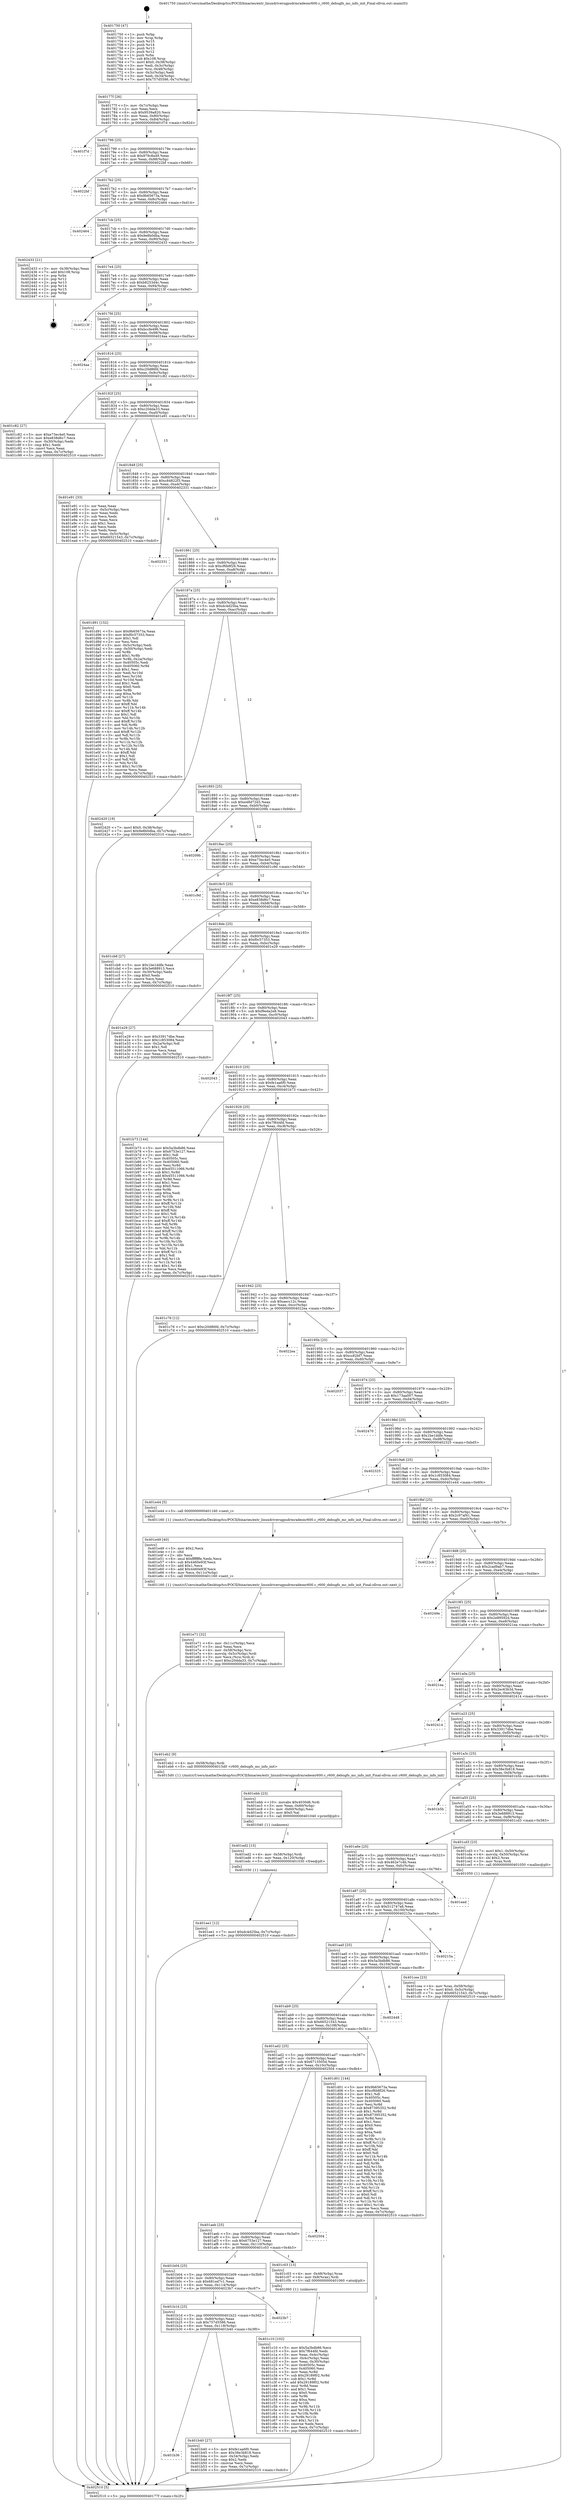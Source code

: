 digraph "0x401750" {
  label = "0x401750 (/mnt/c/Users/mathe/Desktop/tcc/POCII/binaries/extr_linuxdriversgpudrmradeonr600.c_r600_debugfs_mc_info_init_Final-ollvm.out::main(0))"
  labelloc = "t"
  node[shape=record]

  Entry [label="",width=0.3,height=0.3,shape=circle,fillcolor=black,style=filled]
  "0x40177f" [label="{
     0x40177f [26]\l
     | [instrs]\l
     &nbsp;&nbsp;0x40177f \<+3\>: mov -0x7c(%rbp),%eax\l
     &nbsp;&nbsp;0x401782 \<+2\>: mov %eax,%ecx\l
     &nbsp;&nbsp;0x401784 \<+6\>: sub $0x9539a820,%ecx\l
     &nbsp;&nbsp;0x40178a \<+3\>: mov %eax,-0x80(%rbp)\l
     &nbsp;&nbsp;0x40178d \<+6\>: mov %ecx,-0x84(%rbp)\l
     &nbsp;&nbsp;0x401793 \<+6\>: je 0000000000401f7d \<main+0x82d\>\l
  }"]
  "0x401f7d" [label="{
     0x401f7d\l
  }", style=dashed]
  "0x401799" [label="{
     0x401799 [25]\l
     | [instrs]\l
     &nbsp;&nbsp;0x401799 \<+5\>: jmp 000000000040179e \<main+0x4e\>\l
     &nbsp;&nbsp;0x40179e \<+3\>: mov -0x80(%rbp),%eax\l
     &nbsp;&nbsp;0x4017a1 \<+5\>: sub $0x979c8a49,%eax\l
     &nbsp;&nbsp;0x4017a6 \<+6\>: mov %eax,-0x88(%rbp)\l
     &nbsp;&nbsp;0x4017ac \<+6\>: je 00000000004022bf \<main+0xb6f\>\l
  }"]
  Exit [label="",width=0.3,height=0.3,shape=circle,fillcolor=black,style=filled,peripheries=2]
  "0x4022bf" [label="{
     0x4022bf\l
  }", style=dashed]
  "0x4017b2" [label="{
     0x4017b2 [25]\l
     | [instrs]\l
     &nbsp;&nbsp;0x4017b2 \<+5\>: jmp 00000000004017b7 \<main+0x67\>\l
     &nbsp;&nbsp;0x4017b7 \<+3\>: mov -0x80(%rbp),%eax\l
     &nbsp;&nbsp;0x4017ba \<+5\>: sub $0x9b65673a,%eax\l
     &nbsp;&nbsp;0x4017bf \<+6\>: mov %eax,-0x8c(%rbp)\l
     &nbsp;&nbsp;0x4017c5 \<+6\>: je 0000000000402464 \<main+0xd14\>\l
  }"]
  "0x401ee1" [label="{
     0x401ee1 [12]\l
     | [instrs]\l
     &nbsp;&nbsp;0x401ee1 \<+7\>: movl $0xdc4d25ba,-0x7c(%rbp)\l
     &nbsp;&nbsp;0x401ee8 \<+5\>: jmp 0000000000402510 \<main+0xdc0\>\l
  }"]
  "0x402464" [label="{
     0x402464\l
  }", style=dashed]
  "0x4017cb" [label="{
     0x4017cb [25]\l
     | [instrs]\l
     &nbsp;&nbsp;0x4017cb \<+5\>: jmp 00000000004017d0 \<main+0x80\>\l
     &nbsp;&nbsp;0x4017d0 \<+3\>: mov -0x80(%rbp),%eax\l
     &nbsp;&nbsp;0x4017d3 \<+5\>: sub $0x9e8b0dba,%eax\l
     &nbsp;&nbsp;0x4017d8 \<+6\>: mov %eax,-0x90(%rbp)\l
     &nbsp;&nbsp;0x4017de \<+6\>: je 0000000000402433 \<main+0xce3\>\l
  }"]
  "0x401ed2" [label="{
     0x401ed2 [15]\l
     | [instrs]\l
     &nbsp;&nbsp;0x401ed2 \<+4\>: mov -0x58(%rbp),%rdi\l
     &nbsp;&nbsp;0x401ed6 \<+6\>: mov %eax,-0x120(%rbp)\l
     &nbsp;&nbsp;0x401edc \<+5\>: call 0000000000401030 \<free@plt\>\l
     | [calls]\l
     &nbsp;&nbsp;0x401030 \{1\} (unknown)\l
  }"]
  "0x402433" [label="{
     0x402433 [21]\l
     | [instrs]\l
     &nbsp;&nbsp;0x402433 \<+3\>: mov -0x38(%rbp),%eax\l
     &nbsp;&nbsp;0x402436 \<+7\>: add $0x108,%rsp\l
     &nbsp;&nbsp;0x40243d \<+1\>: pop %rbx\l
     &nbsp;&nbsp;0x40243e \<+2\>: pop %r12\l
     &nbsp;&nbsp;0x402440 \<+2\>: pop %r13\l
     &nbsp;&nbsp;0x402442 \<+2\>: pop %r14\l
     &nbsp;&nbsp;0x402444 \<+2\>: pop %r15\l
     &nbsp;&nbsp;0x402446 \<+1\>: pop %rbp\l
     &nbsp;&nbsp;0x402447 \<+1\>: ret\l
  }"]
  "0x4017e4" [label="{
     0x4017e4 [25]\l
     | [instrs]\l
     &nbsp;&nbsp;0x4017e4 \<+5\>: jmp 00000000004017e9 \<main+0x99\>\l
     &nbsp;&nbsp;0x4017e9 \<+3\>: mov -0x80(%rbp),%eax\l
     &nbsp;&nbsp;0x4017ec \<+5\>: sub $0xb8253d4c,%eax\l
     &nbsp;&nbsp;0x4017f1 \<+6\>: mov %eax,-0x94(%rbp)\l
     &nbsp;&nbsp;0x4017f7 \<+6\>: je 000000000040213f \<main+0x9ef\>\l
  }"]
  "0x401ebb" [label="{
     0x401ebb [23]\l
     | [instrs]\l
     &nbsp;&nbsp;0x401ebb \<+10\>: movabs $0x4030d6,%rdi\l
     &nbsp;&nbsp;0x401ec5 \<+3\>: mov %eax,-0x60(%rbp)\l
     &nbsp;&nbsp;0x401ec8 \<+3\>: mov -0x60(%rbp),%esi\l
     &nbsp;&nbsp;0x401ecb \<+2\>: mov $0x0,%al\l
     &nbsp;&nbsp;0x401ecd \<+5\>: call 0000000000401040 \<printf@plt\>\l
     | [calls]\l
     &nbsp;&nbsp;0x401040 \{1\} (unknown)\l
  }"]
  "0x40213f" [label="{
     0x40213f\l
  }", style=dashed]
  "0x4017fd" [label="{
     0x4017fd [25]\l
     | [instrs]\l
     &nbsp;&nbsp;0x4017fd \<+5\>: jmp 0000000000401802 \<main+0xb2\>\l
     &nbsp;&nbsp;0x401802 \<+3\>: mov -0x80(%rbp),%eax\l
     &nbsp;&nbsp;0x401805 \<+5\>: sub $0xbccfe496,%eax\l
     &nbsp;&nbsp;0x40180a \<+6\>: mov %eax,-0x98(%rbp)\l
     &nbsp;&nbsp;0x401810 \<+6\>: je 00000000004024aa \<main+0xd5a\>\l
  }"]
  "0x401e71" [label="{
     0x401e71 [32]\l
     | [instrs]\l
     &nbsp;&nbsp;0x401e71 \<+6\>: mov -0x11c(%rbp),%ecx\l
     &nbsp;&nbsp;0x401e77 \<+3\>: imul %eax,%ecx\l
     &nbsp;&nbsp;0x401e7a \<+4\>: mov -0x58(%rbp),%rsi\l
     &nbsp;&nbsp;0x401e7e \<+4\>: movslq -0x5c(%rbp),%rdi\l
     &nbsp;&nbsp;0x401e82 \<+3\>: mov %ecx,(%rsi,%rdi,4)\l
     &nbsp;&nbsp;0x401e85 \<+7\>: movl $0xc20dda33,-0x7c(%rbp)\l
     &nbsp;&nbsp;0x401e8c \<+5\>: jmp 0000000000402510 \<main+0xdc0\>\l
  }"]
  "0x4024aa" [label="{
     0x4024aa\l
  }", style=dashed]
  "0x401816" [label="{
     0x401816 [25]\l
     | [instrs]\l
     &nbsp;&nbsp;0x401816 \<+5\>: jmp 000000000040181b \<main+0xcb\>\l
     &nbsp;&nbsp;0x40181b \<+3\>: mov -0x80(%rbp),%eax\l
     &nbsp;&nbsp;0x40181e \<+5\>: sub $0xc20d86fd,%eax\l
     &nbsp;&nbsp;0x401823 \<+6\>: mov %eax,-0x9c(%rbp)\l
     &nbsp;&nbsp;0x401829 \<+6\>: je 0000000000401c82 \<main+0x532\>\l
  }"]
  "0x401e49" [label="{
     0x401e49 [40]\l
     | [instrs]\l
     &nbsp;&nbsp;0x401e49 \<+5\>: mov $0x2,%ecx\l
     &nbsp;&nbsp;0x401e4e \<+1\>: cltd\l
     &nbsp;&nbsp;0x401e4f \<+2\>: idiv %ecx\l
     &nbsp;&nbsp;0x401e51 \<+6\>: imul $0xfffffffe,%edx,%ecx\l
     &nbsp;&nbsp;0x401e57 \<+6\>: sub $0x4460e93f,%ecx\l
     &nbsp;&nbsp;0x401e5d \<+3\>: add $0x1,%ecx\l
     &nbsp;&nbsp;0x401e60 \<+6\>: add $0x4460e93f,%ecx\l
     &nbsp;&nbsp;0x401e66 \<+6\>: mov %ecx,-0x11c(%rbp)\l
     &nbsp;&nbsp;0x401e6c \<+5\>: call 0000000000401160 \<next_i\>\l
     | [calls]\l
     &nbsp;&nbsp;0x401160 \{1\} (/mnt/c/Users/mathe/Desktop/tcc/POCII/binaries/extr_linuxdriversgpudrmradeonr600.c_r600_debugfs_mc_info_init_Final-ollvm.out::next_i)\l
  }"]
  "0x401c82" [label="{
     0x401c82 [27]\l
     | [instrs]\l
     &nbsp;&nbsp;0x401c82 \<+5\>: mov $0xe73ec4e0,%eax\l
     &nbsp;&nbsp;0x401c87 \<+5\>: mov $0xe838d6c7,%ecx\l
     &nbsp;&nbsp;0x401c8c \<+3\>: mov -0x30(%rbp),%edx\l
     &nbsp;&nbsp;0x401c8f \<+3\>: cmp $0x1,%edx\l
     &nbsp;&nbsp;0x401c92 \<+3\>: cmovl %ecx,%eax\l
     &nbsp;&nbsp;0x401c95 \<+3\>: mov %eax,-0x7c(%rbp)\l
     &nbsp;&nbsp;0x401c98 \<+5\>: jmp 0000000000402510 \<main+0xdc0\>\l
  }"]
  "0x40182f" [label="{
     0x40182f [25]\l
     | [instrs]\l
     &nbsp;&nbsp;0x40182f \<+5\>: jmp 0000000000401834 \<main+0xe4\>\l
     &nbsp;&nbsp;0x401834 \<+3\>: mov -0x80(%rbp),%eax\l
     &nbsp;&nbsp;0x401837 \<+5\>: sub $0xc20dda33,%eax\l
     &nbsp;&nbsp;0x40183c \<+6\>: mov %eax,-0xa0(%rbp)\l
     &nbsp;&nbsp;0x401842 \<+6\>: je 0000000000401e91 \<main+0x741\>\l
  }"]
  "0x401cea" [label="{
     0x401cea [23]\l
     | [instrs]\l
     &nbsp;&nbsp;0x401cea \<+4\>: mov %rax,-0x58(%rbp)\l
     &nbsp;&nbsp;0x401cee \<+7\>: movl $0x0,-0x5c(%rbp)\l
     &nbsp;&nbsp;0x401cf5 \<+7\>: movl $0x66521543,-0x7c(%rbp)\l
     &nbsp;&nbsp;0x401cfc \<+5\>: jmp 0000000000402510 \<main+0xdc0\>\l
  }"]
  "0x401e91" [label="{
     0x401e91 [33]\l
     | [instrs]\l
     &nbsp;&nbsp;0x401e91 \<+2\>: xor %eax,%eax\l
     &nbsp;&nbsp;0x401e93 \<+3\>: mov -0x5c(%rbp),%ecx\l
     &nbsp;&nbsp;0x401e96 \<+2\>: mov %eax,%edx\l
     &nbsp;&nbsp;0x401e98 \<+2\>: sub %ecx,%edx\l
     &nbsp;&nbsp;0x401e9a \<+2\>: mov %eax,%ecx\l
     &nbsp;&nbsp;0x401e9c \<+3\>: sub $0x1,%ecx\l
     &nbsp;&nbsp;0x401e9f \<+2\>: add %ecx,%edx\l
     &nbsp;&nbsp;0x401ea1 \<+2\>: sub %edx,%eax\l
     &nbsp;&nbsp;0x401ea3 \<+3\>: mov %eax,-0x5c(%rbp)\l
     &nbsp;&nbsp;0x401ea6 \<+7\>: movl $0x66521543,-0x7c(%rbp)\l
     &nbsp;&nbsp;0x401ead \<+5\>: jmp 0000000000402510 \<main+0xdc0\>\l
  }"]
  "0x401848" [label="{
     0x401848 [25]\l
     | [instrs]\l
     &nbsp;&nbsp;0x401848 \<+5\>: jmp 000000000040184d \<main+0xfd\>\l
     &nbsp;&nbsp;0x40184d \<+3\>: mov -0x80(%rbp),%eax\l
     &nbsp;&nbsp;0x401850 \<+5\>: sub $0xc84822f3,%eax\l
     &nbsp;&nbsp;0x401855 \<+6\>: mov %eax,-0xa4(%rbp)\l
     &nbsp;&nbsp;0x40185b \<+6\>: je 0000000000402331 \<main+0xbe1\>\l
  }"]
  "0x401c10" [label="{
     0x401c10 [102]\l
     | [instrs]\l
     &nbsp;&nbsp;0x401c10 \<+5\>: mov $0x5a3bdb86,%ecx\l
     &nbsp;&nbsp;0x401c15 \<+5\>: mov $0x7f644fd,%edx\l
     &nbsp;&nbsp;0x401c1a \<+3\>: mov %eax,-0x4c(%rbp)\l
     &nbsp;&nbsp;0x401c1d \<+3\>: mov -0x4c(%rbp),%eax\l
     &nbsp;&nbsp;0x401c20 \<+3\>: mov %eax,-0x30(%rbp)\l
     &nbsp;&nbsp;0x401c23 \<+7\>: mov 0x40505c,%eax\l
     &nbsp;&nbsp;0x401c2a \<+7\>: mov 0x405060,%esi\l
     &nbsp;&nbsp;0x401c31 \<+3\>: mov %eax,%r8d\l
     &nbsp;&nbsp;0x401c34 \<+7\>: sub $0x29189f02,%r8d\l
     &nbsp;&nbsp;0x401c3b \<+4\>: sub $0x1,%r8d\l
     &nbsp;&nbsp;0x401c3f \<+7\>: add $0x29189f02,%r8d\l
     &nbsp;&nbsp;0x401c46 \<+4\>: imul %r8d,%eax\l
     &nbsp;&nbsp;0x401c4a \<+3\>: and $0x1,%eax\l
     &nbsp;&nbsp;0x401c4d \<+3\>: cmp $0x0,%eax\l
     &nbsp;&nbsp;0x401c50 \<+4\>: sete %r9b\l
     &nbsp;&nbsp;0x401c54 \<+3\>: cmp $0xa,%esi\l
     &nbsp;&nbsp;0x401c57 \<+4\>: setl %r10b\l
     &nbsp;&nbsp;0x401c5b \<+3\>: mov %r9b,%r11b\l
     &nbsp;&nbsp;0x401c5e \<+3\>: and %r10b,%r11b\l
     &nbsp;&nbsp;0x401c61 \<+3\>: xor %r10b,%r9b\l
     &nbsp;&nbsp;0x401c64 \<+3\>: or %r9b,%r11b\l
     &nbsp;&nbsp;0x401c67 \<+4\>: test $0x1,%r11b\l
     &nbsp;&nbsp;0x401c6b \<+3\>: cmovne %edx,%ecx\l
     &nbsp;&nbsp;0x401c6e \<+3\>: mov %ecx,-0x7c(%rbp)\l
     &nbsp;&nbsp;0x401c71 \<+5\>: jmp 0000000000402510 \<main+0xdc0\>\l
  }"]
  "0x402331" [label="{
     0x402331\l
  }", style=dashed]
  "0x401861" [label="{
     0x401861 [25]\l
     | [instrs]\l
     &nbsp;&nbsp;0x401861 \<+5\>: jmp 0000000000401866 \<main+0x116\>\l
     &nbsp;&nbsp;0x401866 \<+3\>: mov -0x80(%rbp),%eax\l
     &nbsp;&nbsp;0x401869 \<+5\>: sub $0xcf6b8f26,%eax\l
     &nbsp;&nbsp;0x40186e \<+6\>: mov %eax,-0xa8(%rbp)\l
     &nbsp;&nbsp;0x401874 \<+6\>: je 0000000000401d91 \<main+0x641\>\l
  }"]
  "0x401750" [label="{
     0x401750 [47]\l
     | [instrs]\l
     &nbsp;&nbsp;0x401750 \<+1\>: push %rbp\l
     &nbsp;&nbsp;0x401751 \<+3\>: mov %rsp,%rbp\l
     &nbsp;&nbsp;0x401754 \<+2\>: push %r15\l
     &nbsp;&nbsp;0x401756 \<+2\>: push %r14\l
     &nbsp;&nbsp;0x401758 \<+2\>: push %r13\l
     &nbsp;&nbsp;0x40175a \<+2\>: push %r12\l
     &nbsp;&nbsp;0x40175c \<+1\>: push %rbx\l
     &nbsp;&nbsp;0x40175d \<+7\>: sub $0x108,%rsp\l
     &nbsp;&nbsp;0x401764 \<+7\>: movl $0x0,-0x38(%rbp)\l
     &nbsp;&nbsp;0x40176b \<+3\>: mov %edi,-0x3c(%rbp)\l
     &nbsp;&nbsp;0x40176e \<+4\>: mov %rsi,-0x48(%rbp)\l
     &nbsp;&nbsp;0x401772 \<+3\>: mov -0x3c(%rbp),%edi\l
     &nbsp;&nbsp;0x401775 \<+3\>: mov %edi,-0x34(%rbp)\l
     &nbsp;&nbsp;0x401778 \<+7\>: movl $0x757d5586,-0x7c(%rbp)\l
  }"]
  "0x401d91" [label="{
     0x401d91 [152]\l
     | [instrs]\l
     &nbsp;&nbsp;0x401d91 \<+5\>: mov $0x9b65673a,%eax\l
     &nbsp;&nbsp;0x401d96 \<+5\>: mov $0xf0c57353,%ecx\l
     &nbsp;&nbsp;0x401d9b \<+2\>: mov $0x1,%dl\l
     &nbsp;&nbsp;0x401d9d \<+2\>: xor %esi,%esi\l
     &nbsp;&nbsp;0x401d9f \<+3\>: mov -0x5c(%rbp),%edi\l
     &nbsp;&nbsp;0x401da2 \<+3\>: cmp -0x50(%rbp),%edi\l
     &nbsp;&nbsp;0x401da5 \<+4\>: setl %r8b\l
     &nbsp;&nbsp;0x401da9 \<+4\>: and $0x1,%r8b\l
     &nbsp;&nbsp;0x401dad \<+4\>: mov %r8b,-0x2a(%rbp)\l
     &nbsp;&nbsp;0x401db1 \<+7\>: mov 0x40505c,%edi\l
     &nbsp;&nbsp;0x401db8 \<+8\>: mov 0x405060,%r9d\l
     &nbsp;&nbsp;0x401dc0 \<+3\>: sub $0x1,%esi\l
     &nbsp;&nbsp;0x401dc3 \<+3\>: mov %edi,%r10d\l
     &nbsp;&nbsp;0x401dc6 \<+3\>: add %esi,%r10d\l
     &nbsp;&nbsp;0x401dc9 \<+4\>: imul %r10d,%edi\l
     &nbsp;&nbsp;0x401dcd \<+3\>: and $0x1,%edi\l
     &nbsp;&nbsp;0x401dd0 \<+3\>: cmp $0x0,%edi\l
     &nbsp;&nbsp;0x401dd3 \<+4\>: sete %r8b\l
     &nbsp;&nbsp;0x401dd7 \<+4\>: cmp $0xa,%r9d\l
     &nbsp;&nbsp;0x401ddb \<+4\>: setl %r11b\l
     &nbsp;&nbsp;0x401ddf \<+3\>: mov %r8b,%bl\l
     &nbsp;&nbsp;0x401de2 \<+3\>: xor $0xff,%bl\l
     &nbsp;&nbsp;0x401de5 \<+3\>: mov %r11b,%r14b\l
     &nbsp;&nbsp;0x401de8 \<+4\>: xor $0xff,%r14b\l
     &nbsp;&nbsp;0x401dec \<+3\>: xor $0x1,%dl\l
     &nbsp;&nbsp;0x401def \<+3\>: mov %bl,%r15b\l
     &nbsp;&nbsp;0x401df2 \<+4\>: and $0xff,%r15b\l
     &nbsp;&nbsp;0x401df6 \<+3\>: and %dl,%r8b\l
     &nbsp;&nbsp;0x401df9 \<+3\>: mov %r14b,%r12b\l
     &nbsp;&nbsp;0x401dfc \<+4\>: and $0xff,%r12b\l
     &nbsp;&nbsp;0x401e00 \<+3\>: and %dl,%r11b\l
     &nbsp;&nbsp;0x401e03 \<+3\>: or %r8b,%r15b\l
     &nbsp;&nbsp;0x401e06 \<+3\>: or %r11b,%r12b\l
     &nbsp;&nbsp;0x401e09 \<+3\>: xor %r12b,%r15b\l
     &nbsp;&nbsp;0x401e0c \<+3\>: or %r14b,%bl\l
     &nbsp;&nbsp;0x401e0f \<+3\>: xor $0xff,%bl\l
     &nbsp;&nbsp;0x401e12 \<+3\>: or $0x1,%dl\l
     &nbsp;&nbsp;0x401e15 \<+2\>: and %dl,%bl\l
     &nbsp;&nbsp;0x401e17 \<+3\>: or %bl,%r15b\l
     &nbsp;&nbsp;0x401e1a \<+4\>: test $0x1,%r15b\l
     &nbsp;&nbsp;0x401e1e \<+3\>: cmovne %ecx,%eax\l
     &nbsp;&nbsp;0x401e21 \<+3\>: mov %eax,-0x7c(%rbp)\l
     &nbsp;&nbsp;0x401e24 \<+5\>: jmp 0000000000402510 \<main+0xdc0\>\l
  }"]
  "0x40187a" [label="{
     0x40187a [25]\l
     | [instrs]\l
     &nbsp;&nbsp;0x40187a \<+5\>: jmp 000000000040187f \<main+0x12f\>\l
     &nbsp;&nbsp;0x40187f \<+3\>: mov -0x80(%rbp),%eax\l
     &nbsp;&nbsp;0x401882 \<+5\>: sub $0xdc4d25ba,%eax\l
     &nbsp;&nbsp;0x401887 \<+6\>: mov %eax,-0xac(%rbp)\l
     &nbsp;&nbsp;0x40188d \<+6\>: je 0000000000402420 \<main+0xcd0\>\l
  }"]
  "0x402510" [label="{
     0x402510 [5]\l
     | [instrs]\l
     &nbsp;&nbsp;0x402510 \<+5\>: jmp 000000000040177f \<main+0x2f\>\l
  }"]
  "0x402420" [label="{
     0x402420 [19]\l
     | [instrs]\l
     &nbsp;&nbsp;0x402420 \<+7\>: movl $0x0,-0x38(%rbp)\l
     &nbsp;&nbsp;0x402427 \<+7\>: movl $0x9e8b0dba,-0x7c(%rbp)\l
     &nbsp;&nbsp;0x40242e \<+5\>: jmp 0000000000402510 \<main+0xdc0\>\l
  }"]
  "0x401893" [label="{
     0x401893 [25]\l
     | [instrs]\l
     &nbsp;&nbsp;0x401893 \<+5\>: jmp 0000000000401898 \<main+0x148\>\l
     &nbsp;&nbsp;0x401898 \<+3\>: mov -0x80(%rbp),%eax\l
     &nbsp;&nbsp;0x40189b \<+5\>: sub $0xe48d72d3,%eax\l
     &nbsp;&nbsp;0x4018a0 \<+6\>: mov %eax,-0xb0(%rbp)\l
     &nbsp;&nbsp;0x4018a6 \<+6\>: je 000000000040209b \<main+0x94b\>\l
  }"]
  "0x401b36" [label="{
     0x401b36\l
  }", style=dashed]
  "0x40209b" [label="{
     0x40209b\l
  }", style=dashed]
  "0x4018ac" [label="{
     0x4018ac [25]\l
     | [instrs]\l
     &nbsp;&nbsp;0x4018ac \<+5\>: jmp 00000000004018b1 \<main+0x161\>\l
     &nbsp;&nbsp;0x4018b1 \<+3\>: mov -0x80(%rbp),%eax\l
     &nbsp;&nbsp;0x4018b4 \<+5\>: sub $0xe73ec4e0,%eax\l
     &nbsp;&nbsp;0x4018b9 \<+6\>: mov %eax,-0xb4(%rbp)\l
     &nbsp;&nbsp;0x4018bf \<+6\>: je 0000000000401c9d \<main+0x54d\>\l
  }"]
  "0x401b40" [label="{
     0x401b40 [27]\l
     | [instrs]\l
     &nbsp;&nbsp;0x401b40 \<+5\>: mov $0xfe1aa6f0,%eax\l
     &nbsp;&nbsp;0x401b45 \<+5\>: mov $0x38e3b818,%ecx\l
     &nbsp;&nbsp;0x401b4a \<+3\>: mov -0x34(%rbp),%edx\l
     &nbsp;&nbsp;0x401b4d \<+3\>: cmp $0x2,%edx\l
     &nbsp;&nbsp;0x401b50 \<+3\>: cmovne %ecx,%eax\l
     &nbsp;&nbsp;0x401b53 \<+3\>: mov %eax,-0x7c(%rbp)\l
     &nbsp;&nbsp;0x401b56 \<+5\>: jmp 0000000000402510 \<main+0xdc0\>\l
  }"]
  "0x401c9d" [label="{
     0x401c9d\l
  }", style=dashed]
  "0x4018c5" [label="{
     0x4018c5 [25]\l
     | [instrs]\l
     &nbsp;&nbsp;0x4018c5 \<+5\>: jmp 00000000004018ca \<main+0x17a\>\l
     &nbsp;&nbsp;0x4018ca \<+3\>: mov -0x80(%rbp),%eax\l
     &nbsp;&nbsp;0x4018cd \<+5\>: sub $0xe838d6c7,%eax\l
     &nbsp;&nbsp;0x4018d2 \<+6\>: mov %eax,-0xb8(%rbp)\l
     &nbsp;&nbsp;0x4018d8 \<+6\>: je 0000000000401cb8 \<main+0x568\>\l
  }"]
  "0x401b1d" [label="{
     0x401b1d [25]\l
     | [instrs]\l
     &nbsp;&nbsp;0x401b1d \<+5\>: jmp 0000000000401b22 \<main+0x3d2\>\l
     &nbsp;&nbsp;0x401b22 \<+3\>: mov -0x80(%rbp),%eax\l
     &nbsp;&nbsp;0x401b25 \<+5\>: sub $0x757d5586,%eax\l
     &nbsp;&nbsp;0x401b2a \<+6\>: mov %eax,-0x118(%rbp)\l
     &nbsp;&nbsp;0x401b30 \<+6\>: je 0000000000401b40 \<main+0x3f0\>\l
  }"]
  "0x401cb8" [label="{
     0x401cb8 [27]\l
     | [instrs]\l
     &nbsp;&nbsp;0x401cb8 \<+5\>: mov $0x1be1ddfe,%eax\l
     &nbsp;&nbsp;0x401cbd \<+5\>: mov $0x3e688913,%ecx\l
     &nbsp;&nbsp;0x401cc2 \<+3\>: mov -0x30(%rbp),%edx\l
     &nbsp;&nbsp;0x401cc5 \<+3\>: cmp $0x0,%edx\l
     &nbsp;&nbsp;0x401cc8 \<+3\>: cmove %ecx,%eax\l
     &nbsp;&nbsp;0x401ccb \<+3\>: mov %eax,-0x7c(%rbp)\l
     &nbsp;&nbsp;0x401cce \<+5\>: jmp 0000000000402510 \<main+0xdc0\>\l
  }"]
  "0x4018de" [label="{
     0x4018de [25]\l
     | [instrs]\l
     &nbsp;&nbsp;0x4018de \<+5\>: jmp 00000000004018e3 \<main+0x193\>\l
     &nbsp;&nbsp;0x4018e3 \<+3\>: mov -0x80(%rbp),%eax\l
     &nbsp;&nbsp;0x4018e6 \<+5\>: sub $0xf0c57353,%eax\l
     &nbsp;&nbsp;0x4018eb \<+6\>: mov %eax,-0xbc(%rbp)\l
     &nbsp;&nbsp;0x4018f1 \<+6\>: je 0000000000401e29 \<main+0x6d9\>\l
  }"]
  "0x4023b7" [label="{
     0x4023b7\l
  }", style=dashed]
  "0x401e29" [label="{
     0x401e29 [27]\l
     | [instrs]\l
     &nbsp;&nbsp;0x401e29 \<+5\>: mov $0x33917dbe,%eax\l
     &nbsp;&nbsp;0x401e2e \<+5\>: mov $0x1c853084,%ecx\l
     &nbsp;&nbsp;0x401e33 \<+3\>: mov -0x2a(%rbp),%dl\l
     &nbsp;&nbsp;0x401e36 \<+3\>: test $0x1,%dl\l
     &nbsp;&nbsp;0x401e39 \<+3\>: cmovne %ecx,%eax\l
     &nbsp;&nbsp;0x401e3c \<+3\>: mov %eax,-0x7c(%rbp)\l
     &nbsp;&nbsp;0x401e3f \<+5\>: jmp 0000000000402510 \<main+0xdc0\>\l
  }"]
  "0x4018f7" [label="{
     0x4018f7 [25]\l
     | [instrs]\l
     &nbsp;&nbsp;0x4018f7 \<+5\>: jmp 00000000004018fc \<main+0x1ac\>\l
     &nbsp;&nbsp;0x4018fc \<+3\>: mov -0x80(%rbp),%eax\l
     &nbsp;&nbsp;0x4018ff \<+5\>: sub $0xf9eda2e8,%eax\l
     &nbsp;&nbsp;0x401904 \<+6\>: mov %eax,-0xc0(%rbp)\l
     &nbsp;&nbsp;0x40190a \<+6\>: je 0000000000402043 \<main+0x8f3\>\l
  }"]
  "0x401b04" [label="{
     0x401b04 [25]\l
     | [instrs]\l
     &nbsp;&nbsp;0x401b04 \<+5\>: jmp 0000000000401b09 \<main+0x3b9\>\l
     &nbsp;&nbsp;0x401b09 \<+3\>: mov -0x80(%rbp),%eax\l
     &nbsp;&nbsp;0x401b0c \<+5\>: sub $0x681ed7c1,%eax\l
     &nbsp;&nbsp;0x401b11 \<+6\>: mov %eax,-0x114(%rbp)\l
     &nbsp;&nbsp;0x401b17 \<+6\>: je 00000000004023b7 \<main+0xc67\>\l
  }"]
  "0x402043" [label="{
     0x402043\l
  }", style=dashed]
  "0x401910" [label="{
     0x401910 [25]\l
     | [instrs]\l
     &nbsp;&nbsp;0x401910 \<+5\>: jmp 0000000000401915 \<main+0x1c5\>\l
     &nbsp;&nbsp;0x401915 \<+3\>: mov -0x80(%rbp),%eax\l
     &nbsp;&nbsp;0x401918 \<+5\>: sub $0xfe1aa6f0,%eax\l
     &nbsp;&nbsp;0x40191d \<+6\>: mov %eax,-0xc4(%rbp)\l
     &nbsp;&nbsp;0x401923 \<+6\>: je 0000000000401b73 \<main+0x423\>\l
  }"]
  "0x401c03" [label="{
     0x401c03 [13]\l
     | [instrs]\l
     &nbsp;&nbsp;0x401c03 \<+4\>: mov -0x48(%rbp),%rax\l
     &nbsp;&nbsp;0x401c07 \<+4\>: mov 0x8(%rax),%rdi\l
     &nbsp;&nbsp;0x401c0b \<+5\>: call 0000000000401060 \<atoi@plt\>\l
     | [calls]\l
     &nbsp;&nbsp;0x401060 \{1\} (unknown)\l
  }"]
  "0x401b73" [label="{
     0x401b73 [144]\l
     | [instrs]\l
     &nbsp;&nbsp;0x401b73 \<+5\>: mov $0x5a3bdb86,%eax\l
     &nbsp;&nbsp;0x401b78 \<+5\>: mov $0x6753e127,%ecx\l
     &nbsp;&nbsp;0x401b7d \<+2\>: mov $0x1,%dl\l
     &nbsp;&nbsp;0x401b7f \<+7\>: mov 0x40505c,%esi\l
     &nbsp;&nbsp;0x401b86 \<+7\>: mov 0x405060,%edi\l
     &nbsp;&nbsp;0x401b8d \<+3\>: mov %esi,%r8d\l
     &nbsp;&nbsp;0x401b90 \<+7\>: sub $0x45511066,%r8d\l
     &nbsp;&nbsp;0x401b97 \<+4\>: sub $0x1,%r8d\l
     &nbsp;&nbsp;0x401b9b \<+7\>: add $0x45511066,%r8d\l
     &nbsp;&nbsp;0x401ba2 \<+4\>: imul %r8d,%esi\l
     &nbsp;&nbsp;0x401ba6 \<+3\>: and $0x1,%esi\l
     &nbsp;&nbsp;0x401ba9 \<+3\>: cmp $0x0,%esi\l
     &nbsp;&nbsp;0x401bac \<+4\>: sete %r9b\l
     &nbsp;&nbsp;0x401bb0 \<+3\>: cmp $0xa,%edi\l
     &nbsp;&nbsp;0x401bb3 \<+4\>: setl %r10b\l
     &nbsp;&nbsp;0x401bb7 \<+3\>: mov %r9b,%r11b\l
     &nbsp;&nbsp;0x401bba \<+4\>: xor $0xff,%r11b\l
     &nbsp;&nbsp;0x401bbe \<+3\>: mov %r10b,%bl\l
     &nbsp;&nbsp;0x401bc1 \<+3\>: xor $0xff,%bl\l
     &nbsp;&nbsp;0x401bc4 \<+3\>: xor $0x1,%dl\l
     &nbsp;&nbsp;0x401bc7 \<+3\>: mov %r11b,%r14b\l
     &nbsp;&nbsp;0x401bca \<+4\>: and $0xff,%r14b\l
     &nbsp;&nbsp;0x401bce \<+3\>: and %dl,%r9b\l
     &nbsp;&nbsp;0x401bd1 \<+3\>: mov %bl,%r15b\l
     &nbsp;&nbsp;0x401bd4 \<+4\>: and $0xff,%r15b\l
     &nbsp;&nbsp;0x401bd8 \<+3\>: and %dl,%r10b\l
     &nbsp;&nbsp;0x401bdb \<+3\>: or %r9b,%r14b\l
     &nbsp;&nbsp;0x401bde \<+3\>: or %r10b,%r15b\l
     &nbsp;&nbsp;0x401be1 \<+3\>: xor %r15b,%r14b\l
     &nbsp;&nbsp;0x401be4 \<+3\>: or %bl,%r11b\l
     &nbsp;&nbsp;0x401be7 \<+4\>: xor $0xff,%r11b\l
     &nbsp;&nbsp;0x401beb \<+3\>: or $0x1,%dl\l
     &nbsp;&nbsp;0x401bee \<+3\>: and %dl,%r11b\l
     &nbsp;&nbsp;0x401bf1 \<+3\>: or %r11b,%r14b\l
     &nbsp;&nbsp;0x401bf4 \<+4\>: test $0x1,%r14b\l
     &nbsp;&nbsp;0x401bf8 \<+3\>: cmovne %ecx,%eax\l
     &nbsp;&nbsp;0x401bfb \<+3\>: mov %eax,-0x7c(%rbp)\l
     &nbsp;&nbsp;0x401bfe \<+5\>: jmp 0000000000402510 \<main+0xdc0\>\l
  }"]
  "0x401929" [label="{
     0x401929 [25]\l
     | [instrs]\l
     &nbsp;&nbsp;0x401929 \<+5\>: jmp 000000000040192e \<main+0x1de\>\l
     &nbsp;&nbsp;0x40192e \<+3\>: mov -0x80(%rbp),%eax\l
     &nbsp;&nbsp;0x401931 \<+5\>: sub $0x7f644fd,%eax\l
     &nbsp;&nbsp;0x401936 \<+6\>: mov %eax,-0xc8(%rbp)\l
     &nbsp;&nbsp;0x40193c \<+6\>: je 0000000000401c76 \<main+0x526\>\l
  }"]
  "0x401aeb" [label="{
     0x401aeb [25]\l
     | [instrs]\l
     &nbsp;&nbsp;0x401aeb \<+5\>: jmp 0000000000401af0 \<main+0x3a0\>\l
     &nbsp;&nbsp;0x401af0 \<+3\>: mov -0x80(%rbp),%eax\l
     &nbsp;&nbsp;0x401af3 \<+5\>: sub $0x6753e127,%eax\l
     &nbsp;&nbsp;0x401af8 \<+6\>: mov %eax,-0x110(%rbp)\l
     &nbsp;&nbsp;0x401afe \<+6\>: je 0000000000401c03 \<main+0x4b3\>\l
  }"]
  "0x401c76" [label="{
     0x401c76 [12]\l
     | [instrs]\l
     &nbsp;&nbsp;0x401c76 \<+7\>: movl $0xc20d86fd,-0x7c(%rbp)\l
     &nbsp;&nbsp;0x401c7d \<+5\>: jmp 0000000000402510 \<main+0xdc0\>\l
  }"]
  "0x401942" [label="{
     0x401942 [25]\l
     | [instrs]\l
     &nbsp;&nbsp;0x401942 \<+5\>: jmp 0000000000401947 \<main+0x1f7\>\l
     &nbsp;&nbsp;0x401947 \<+3\>: mov -0x80(%rbp),%eax\l
     &nbsp;&nbsp;0x40194a \<+5\>: sub $0xaecc12c,%eax\l
     &nbsp;&nbsp;0x40194f \<+6\>: mov %eax,-0xcc(%rbp)\l
     &nbsp;&nbsp;0x401955 \<+6\>: je 00000000004022ea \<main+0xb9a\>\l
  }"]
  "0x402504" [label="{
     0x402504\l
  }", style=dashed]
  "0x4022ea" [label="{
     0x4022ea\l
  }", style=dashed]
  "0x40195b" [label="{
     0x40195b [25]\l
     | [instrs]\l
     &nbsp;&nbsp;0x40195b \<+5\>: jmp 0000000000401960 \<main+0x210\>\l
     &nbsp;&nbsp;0x401960 \<+3\>: mov -0x80(%rbp),%eax\l
     &nbsp;&nbsp;0x401963 \<+5\>: sub $0xcc82bf7,%eax\l
     &nbsp;&nbsp;0x401968 \<+6\>: mov %eax,-0xd0(%rbp)\l
     &nbsp;&nbsp;0x40196e \<+6\>: je 0000000000402037 \<main+0x8e7\>\l
  }"]
  "0x401ad2" [label="{
     0x401ad2 [25]\l
     | [instrs]\l
     &nbsp;&nbsp;0x401ad2 \<+5\>: jmp 0000000000401ad7 \<main+0x387\>\l
     &nbsp;&nbsp;0x401ad7 \<+3\>: mov -0x80(%rbp),%eax\l
     &nbsp;&nbsp;0x401ada \<+5\>: sub $0x6713505d,%eax\l
     &nbsp;&nbsp;0x401adf \<+6\>: mov %eax,-0x10c(%rbp)\l
     &nbsp;&nbsp;0x401ae5 \<+6\>: je 0000000000402504 \<main+0xdb4\>\l
  }"]
  "0x402037" [label="{
     0x402037\l
  }", style=dashed]
  "0x401974" [label="{
     0x401974 [25]\l
     | [instrs]\l
     &nbsp;&nbsp;0x401974 \<+5\>: jmp 0000000000401979 \<main+0x229\>\l
     &nbsp;&nbsp;0x401979 \<+3\>: mov -0x80(%rbp),%eax\l
     &nbsp;&nbsp;0x40197c \<+5\>: sub $0x173aa007,%eax\l
     &nbsp;&nbsp;0x401981 \<+6\>: mov %eax,-0xd4(%rbp)\l
     &nbsp;&nbsp;0x401987 \<+6\>: je 0000000000402470 \<main+0xd20\>\l
  }"]
  "0x401d01" [label="{
     0x401d01 [144]\l
     | [instrs]\l
     &nbsp;&nbsp;0x401d01 \<+5\>: mov $0x9b65673a,%eax\l
     &nbsp;&nbsp;0x401d06 \<+5\>: mov $0xcf6b8f26,%ecx\l
     &nbsp;&nbsp;0x401d0b \<+2\>: mov $0x1,%dl\l
     &nbsp;&nbsp;0x401d0d \<+7\>: mov 0x40505c,%esi\l
     &nbsp;&nbsp;0x401d14 \<+7\>: mov 0x405060,%edi\l
     &nbsp;&nbsp;0x401d1b \<+3\>: mov %esi,%r8d\l
     &nbsp;&nbsp;0x401d1e \<+7\>: sub $0x87395352,%r8d\l
     &nbsp;&nbsp;0x401d25 \<+4\>: sub $0x1,%r8d\l
     &nbsp;&nbsp;0x401d29 \<+7\>: add $0x87395352,%r8d\l
     &nbsp;&nbsp;0x401d30 \<+4\>: imul %r8d,%esi\l
     &nbsp;&nbsp;0x401d34 \<+3\>: and $0x1,%esi\l
     &nbsp;&nbsp;0x401d37 \<+3\>: cmp $0x0,%esi\l
     &nbsp;&nbsp;0x401d3a \<+4\>: sete %r9b\l
     &nbsp;&nbsp;0x401d3e \<+3\>: cmp $0xa,%edi\l
     &nbsp;&nbsp;0x401d41 \<+4\>: setl %r10b\l
     &nbsp;&nbsp;0x401d45 \<+3\>: mov %r9b,%r11b\l
     &nbsp;&nbsp;0x401d48 \<+4\>: xor $0xff,%r11b\l
     &nbsp;&nbsp;0x401d4c \<+3\>: mov %r10b,%bl\l
     &nbsp;&nbsp;0x401d4f \<+3\>: xor $0xff,%bl\l
     &nbsp;&nbsp;0x401d52 \<+3\>: xor $0x0,%dl\l
     &nbsp;&nbsp;0x401d55 \<+3\>: mov %r11b,%r14b\l
     &nbsp;&nbsp;0x401d58 \<+4\>: and $0x0,%r14b\l
     &nbsp;&nbsp;0x401d5c \<+3\>: and %dl,%r9b\l
     &nbsp;&nbsp;0x401d5f \<+3\>: mov %bl,%r15b\l
     &nbsp;&nbsp;0x401d62 \<+4\>: and $0x0,%r15b\l
     &nbsp;&nbsp;0x401d66 \<+3\>: and %dl,%r10b\l
     &nbsp;&nbsp;0x401d69 \<+3\>: or %r9b,%r14b\l
     &nbsp;&nbsp;0x401d6c \<+3\>: or %r10b,%r15b\l
     &nbsp;&nbsp;0x401d6f \<+3\>: xor %r15b,%r14b\l
     &nbsp;&nbsp;0x401d72 \<+3\>: or %bl,%r11b\l
     &nbsp;&nbsp;0x401d75 \<+4\>: xor $0xff,%r11b\l
     &nbsp;&nbsp;0x401d79 \<+3\>: or $0x0,%dl\l
     &nbsp;&nbsp;0x401d7c \<+3\>: and %dl,%r11b\l
     &nbsp;&nbsp;0x401d7f \<+3\>: or %r11b,%r14b\l
     &nbsp;&nbsp;0x401d82 \<+4\>: test $0x1,%r14b\l
     &nbsp;&nbsp;0x401d86 \<+3\>: cmovne %ecx,%eax\l
     &nbsp;&nbsp;0x401d89 \<+3\>: mov %eax,-0x7c(%rbp)\l
     &nbsp;&nbsp;0x401d8c \<+5\>: jmp 0000000000402510 \<main+0xdc0\>\l
  }"]
  "0x402470" [label="{
     0x402470\l
  }", style=dashed]
  "0x40198d" [label="{
     0x40198d [25]\l
     | [instrs]\l
     &nbsp;&nbsp;0x40198d \<+5\>: jmp 0000000000401992 \<main+0x242\>\l
     &nbsp;&nbsp;0x401992 \<+3\>: mov -0x80(%rbp),%eax\l
     &nbsp;&nbsp;0x401995 \<+5\>: sub $0x1be1ddfe,%eax\l
     &nbsp;&nbsp;0x40199a \<+6\>: mov %eax,-0xd8(%rbp)\l
     &nbsp;&nbsp;0x4019a0 \<+6\>: je 0000000000402325 \<main+0xbd5\>\l
  }"]
  "0x401ab9" [label="{
     0x401ab9 [25]\l
     | [instrs]\l
     &nbsp;&nbsp;0x401ab9 \<+5\>: jmp 0000000000401abe \<main+0x36e\>\l
     &nbsp;&nbsp;0x401abe \<+3\>: mov -0x80(%rbp),%eax\l
     &nbsp;&nbsp;0x401ac1 \<+5\>: sub $0x66521543,%eax\l
     &nbsp;&nbsp;0x401ac6 \<+6\>: mov %eax,-0x108(%rbp)\l
     &nbsp;&nbsp;0x401acc \<+6\>: je 0000000000401d01 \<main+0x5b1\>\l
  }"]
  "0x402325" [label="{
     0x402325\l
  }", style=dashed]
  "0x4019a6" [label="{
     0x4019a6 [25]\l
     | [instrs]\l
     &nbsp;&nbsp;0x4019a6 \<+5\>: jmp 00000000004019ab \<main+0x25b\>\l
     &nbsp;&nbsp;0x4019ab \<+3\>: mov -0x80(%rbp),%eax\l
     &nbsp;&nbsp;0x4019ae \<+5\>: sub $0x1c853084,%eax\l
     &nbsp;&nbsp;0x4019b3 \<+6\>: mov %eax,-0xdc(%rbp)\l
     &nbsp;&nbsp;0x4019b9 \<+6\>: je 0000000000401e44 \<main+0x6f4\>\l
  }"]
  "0x402448" [label="{
     0x402448\l
  }", style=dashed]
  "0x401e44" [label="{
     0x401e44 [5]\l
     | [instrs]\l
     &nbsp;&nbsp;0x401e44 \<+5\>: call 0000000000401160 \<next_i\>\l
     | [calls]\l
     &nbsp;&nbsp;0x401160 \{1\} (/mnt/c/Users/mathe/Desktop/tcc/POCII/binaries/extr_linuxdriversgpudrmradeonr600.c_r600_debugfs_mc_info_init_Final-ollvm.out::next_i)\l
  }"]
  "0x4019bf" [label="{
     0x4019bf [25]\l
     | [instrs]\l
     &nbsp;&nbsp;0x4019bf \<+5\>: jmp 00000000004019c4 \<main+0x274\>\l
     &nbsp;&nbsp;0x4019c4 \<+3\>: mov -0x80(%rbp),%eax\l
     &nbsp;&nbsp;0x4019c7 \<+5\>: sub $0x2c97af41,%eax\l
     &nbsp;&nbsp;0x4019cc \<+6\>: mov %eax,-0xe0(%rbp)\l
     &nbsp;&nbsp;0x4019d2 \<+6\>: je 00000000004022cb \<main+0xb7b\>\l
  }"]
  "0x401aa0" [label="{
     0x401aa0 [25]\l
     | [instrs]\l
     &nbsp;&nbsp;0x401aa0 \<+5\>: jmp 0000000000401aa5 \<main+0x355\>\l
     &nbsp;&nbsp;0x401aa5 \<+3\>: mov -0x80(%rbp),%eax\l
     &nbsp;&nbsp;0x401aa8 \<+5\>: sub $0x5a3bdb86,%eax\l
     &nbsp;&nbsp;0x401aad \<+6\>: mov %eax,-0x104(%rbp)\l
     &nbsp;&nbsp;0x401ab3 \<+6\>: je 0000000000402448 \<main+0xcf8\>\l
  }"]
  "0x4022cb" [label="{
     0x4022cb\l
  }", style=dashed]
  "0x4019d8" [label="{
     0x4019d8 [25]\l
     | [instrs]\l
     &nbsp;&nbsp;0x4019d8 \<+5\>: jmp 00000000004019dd \<main+0x28d\>\l
     &nbsp;&nbsp;0x4019dd \<+3\>: mov -0x80(%rbp),%eax\l
     &nbsp;&nbsp;0x4019e0 \<+5\>: sub $0x2cad9ab7,%eax\l
     &nbsp;&nbsp;0x4019e5 \<+6\>: mov %eax,-0xe4(%rbp)\l
     &nbsp;&nbsp;0x4019eb \<+6\>: je 000000000040249e \<main+0xd4e\>\l
  }"]
  "0x40215a" [label="{
     0x40215a\l
  }", style=dashed]
  "0x40249e" [label="{
     0x40249e\l
  }", style=dashed]
  "0x4019f1" [label="{
     0x4019f1 [25]\l
     | [instrs]\l
     &nbsp;&nbsp;0x4019f1 \<+5\>: jmp 00000000004019f6 \<main+0x2a6\>\l
     &nbsp;&nbsp;0x4019f6 \<+3\>: mov -0x80(%rbp),%eax\l
     &nbsp;&nbsp;0x4019f9 \<+5\>: sub $0x2e89592d,%eax\l
     &nbsp;&nbsp;0x4019fe \<+6\>: mov %eax,-0xe8(%rbp)\l
     &nbsp;&nbsp;0x401a04 \<+6\>: je 00000000004021ea \<main+0xa9a\>\l
  }"]
  "0x401a87" [label="{
     0x401a87 [25]\l
     | [instrs]\l
     &nbsp;&nbsp;0x401a87 \<+5\>: jmp 0000000000401a8c \<main+0x33c\>\l
     &nbsp;&nbsp;0x401a8c \<+3\>: mov -0x80(%rbp),%eax\l
     &nbsp;&nbsp;0x401a8f \<+5\>: sub $0x512747a8,%eax\l
     &nbsp;&nbsp;0x401a94 \<+6\>: mov %eax,-0x100(%rbp)\l
     &nbsp;&nbsp;0x401a9a \<+6\>: je 000000000040215a \<main+0xa0a\>\l
  }"]
  "0x4021ea" [label="{
     0x4021ea\l
  }", style=dashed]
  "0x401a0a" [label="{
     0x401a0a [25]\l
     | [instrs]\l
     &nbsp;&nbsp;0x401a0a \<+5\>: jmp 0000000000401a0f \<main+0x2bf\>\l
     &nbsp;&nbsp;0x401a0f \<+3\>: mov -0x80(%rbp),%eax\l
     &nbsp;&nbsp;0x401a12 \<+5\>: sub $0x2ec63b3d,%eax\l
     &nbsp;&nbsp;0x401a17 \<+6\>: mov %eax,-0xec(%rbp)\l
     &nbsp;&nbsp;0x401a1d \<+6\>: je 0000000000402414 \<main+0xcc4\>\l
  }"]
  "0x401eed" [label="{
     0x401eed\l
  }", style=dashed]
  "0x402414" [label="{
     0x402414\l
  }", style=dashed]
  "0x401a23" [label="{
     0x401a23 [25]\l
     | [instrs]\l
     &nbsp;&nbsp;0x401a23 \<+5\>: jmp 0000000000401a28 \<main+0x2d8\>\l
     &nbsp;&nbsp;0x401a28 \<+3\>: mov -0x80(%rbp),%eax\l
     &nbsp;&nbsp;0x401a2b \<+5\>: sub $0x33917dbe,%eax\l
     &nbsp;&nbsp;0x401a30 \<+6\>: mov %eax,-0xf0(%rbp)\l
     &nbsp;&nbsp;0x401a36 \<+6\>: je 0000000000401eb2 \<main+0x762\>\l
  }"]
  "0x401a6e" [label="{
     0x401a6e [25]\l
     | [instrs]\l
     &nbsp;&nbsp;0x401a6e \<+5\>: jmp 0000000000401a73 \<main+0x323\>\l
     &nbsp;&nbsp;0x401a73 \<+3\>: mov -0x80(%rbp),%eax\l
     &nbsp;&nbsp;0x401a76 \<+5\>: sub $0x462e7c4b,%eax\l
     &nbsp;&nbsp;0x401a7b \<+6\>: mov %eax,-0xfc(%rbp)\l
     &nbsp;&nbsp;0x401a81 \<+6\>: je 0000000000401eed \<main+0x79d\>\l
  }"]
  "0x401eb2" [label="{
     0x401eb2 [9]\l
     | [instrs]\l
     &nbsp;&nbsp;0x401eb2 \<+4\>: mov -0x58(%rbp),%rdi\l
     &nbsp;&nbsp;0x401eb6 \<+5\>: call 00000000004015d0 \<r600_debugfs_mc_info_init\>\l
     | [calls]\l
     &nbsp;&nbsp;0x4015d0 \{1\} (/mnt/c/Users/mathe/Desktop/tcc/POCII/binaries/extr_linuxdriversgpudrmradeonr600.c_r600_debugfs_mc_info_init_Final-ollvm.out::r600_debugfs_mc_info_init)\l
  }"]
  "0x401a3c" [label="{
     0x401a3c [25]\l
     | [instrs]\l
     &nbsp;&nbsp;0x401a3c \<+5\>: jmp 0000000000401a41 \<main+0x2f1\>\l
     &nbsp;&nbsp;0x401a41 \<+3\>: mov -0x80(%rbp),%eax\l
     &nbsp;&nbsp;0x401a44 \<+5\>: sub $0x38e3b818,%eax\l
     &nbsp;&nbsp;0x401a49 \<+6\>: mov %eax,-0xf4(%rbp)\l
     &nbsp;&nbsp;0x401a4f \<+6\>: je 0000000000401b5b \<main+0x40b\>\l
  }"]
  "0x401cd3" [label="{
     0x401cd3 [23]\l
     | [instrs]\l
     &nbsp;&nbsp;0x401cd3 \<+7\>: movl $0x1,-0x50(%rbp)\l
     &nbsp;&nbsp;0x401cda \<+4\>: movslq -0x50(%rbp),%rax\l
     &nbsp;&nbsp;0x401cde \<+4\>: shl $0x2,%rax\l
     &nbsp;&nbsp;0x401ce2 \<+3\>: mov %rax,%rdi\l
     &nbsp;&nbsp;0x401ce5 \<+5\>: call 0000000000401050 \<malloc@plt\>\l
     | [calls]\l
     &nbsp;&nbsp;0x401050 \{1\} (unknown)\l
  }"]
  "0x401b5b" [label="{
     0x401b5b\l
  }", style=dashed]
  "0x401a55" [label="{
     0x401a55 [25]\l
     | [instrs]\l
     &nbsp;&nbsp;0x401a55 \<+5\>: jmp 0000000000401a5a \<main+0x30a\>\l
     &nbsp;&nbsp;0x401a5a \<+3\>: mov -0x80(%rbp),%eax\l
     &nbsp;&nbsp;0x401a5d \<+5\>: sub $0x3e688913,%eax\l
     &nbsp;&nbsp;0x401a62 \<+6\>: mov %eax,-0xf8(%rbp)\l
     &nbsp;&nbsp;0x401a68 \<+6\>: je 0000000000401cd3 \<main+0x583\>\l
  }"]
  Entry -> "0x401750" [label=" 1"]
  "0x40177f" -> "0x401f7d" [label=" 0"]
  "0x40177f" -> "0x401799" [label=" 18"]
  "0x402433" -> Exit [label=" 1"]
  "0x401799" -> "0x4022bf" [label=" 0"]
  "0x401799" -> "0x4017b2" [label=" 18"]
  "0x402420" -> "0x402510" [label=" 1"]
  "0x4017b2" -> "0x402464" [label=" 0"]
  "0x4017b2" -> "0x4017cb" [label=" 18"]
  "0x401ee1" -> "0x402510" [label=" 1"]
  "0x4017cb" -> "0x402433" [label=" 1"]
  "0x4017cb" -> "0x4017e4" [label=" 17"]
  "0x401ed2" -> "0x401ee1" [label=" 1"]
  "0x4017e4" -> "0x40213f" [label=" 0"]
  "0x4017e4" -> "0x4017fd" [label=" 17"]
  "0x401ebb" -> "0x401ed2" [label=" 1"]
  "0x4017fd" -> "0x4024aa" [label=" 0"]
  "0x4017fd" -> "0x401816" [label=" 17"]
  "0x401eb2" -> "0x401ebb" [label=" 1"]
  "0x401816" -> "0x401c82" [label=" 1"]
  "0x401816" -> "0x40182f" [label=" 16"]
  "0x401e91" -> "0x402510" [label=" 1"]
  "0x40182f" -> "0x401e91" [label=" 1"]
  "0x40182f" -> "0x401848" [label=" 15"]
  "0x401e71" -> "0x402510" [label=" 1"]
  "0x401848" -> "0x402331" [label=" 0"]
  "0x401848" -> "0x401861" [label=" 15"]
  "0x401e49" -> "0x401e71" [label=" 1"]
  "0x401861" -> "0x401d91" [label=" 2"]
  "0x401861" -> "0x40187a" [label=" 13"]
  "0x401e44" -> "0x401e49" [label=" 1"]
  "0x40187a" -> "0x402420" [label=" 1"]
  "0x40187a" -> "0x401893" [label=" 12"]
  "0x401e29" -> "0x402510" [label=" 2"]
  "0x401893" -> "0x40209b" [label=" 0"]
  "0x401893" -> "0x4018ac" [label=" 12"]
  "0x401d91" -> "0x402510" [label=" 2"]
  "0x4018ac" -> "0x401c9d" [label=" 0"]
  "0x4018ac" -> "0x4018c5" [label=" 12"]
  "0x401d01" -> "0x402510" [label=" 2"]
  "0x4018c5" -> "0x401cb8" [label=" 1"]
  "0x4018c5" -> "0x4018de" [label=" 11"]
  "0x401cd3" -> "0x401cea" [label=" 1"]
  "0x4018de" -> "0x401e29" [label=" 2"]
  "0x4018de" -> "0x4018f7" [label=" 9"]
  "0x401cb8" -> "0x402510" [label=" 1"]
  "0x4018f7" -> "0x402043" [label=" 0"]
  "0x4018f7" -> "0x401910" [label=" 9"]
  "0x401c76" -> "0x402510" [label=" 1"]
  "0x401910" -> "0x401b73" [label=" 1"]
  "0x401910" -> "0x401929" [label=" 8"]
  "0x401c10" -> "0x402510" [label=" 1"]
  "0x401929" -> "0x401c76" [label=" 1"]
  "0x401929" -> "0x401942" [label=" 7"]
  "0x401b73" -> "0x402510" [label=" 1"]
  "0x401942" -> "0x4022ea" [label=" 0"]
  "0x401942" -> "0x40195b" [label=" 7"]
  "0x402510" -> "0x40177f" [label=" 17"]
  "0x40195b" -> "0x402037" [label=" 0"]
  "0x40195b" -> "0x401974" [label=" 7"]
  "0x401b40" -> "0x402510" [label=" 1"]
  "0x401974" -> "0x402470" [label=" 0"]
  "0x401974" -> "0x40198d" [label=" 7"]
  "0x401b1d" -> "0x401b36" [label=" 0"]
  "0x40198d" -> "0x402325" [label=" 0"]
  "0x40198d" -> "0x4019a6" [label=" 7"]
  "0x401cea" -> "0x402510" [label=" 1"]
  "0x4019a6" -> "0x401e44" [label=" 1"]
  "0x4019a6" -> "0x4019bf" [label=" 6"]
  "0x401b04" -> "0x401b1d" [label=" 1"]
  "0x4019bf" -> "0x4022cb" [label=" 0"]
  "0x4019bf" -> "0x4019d8" [label=" 6"]
  "0x401c82" -> "0x402510" [label=" 1"]
  "0x4019d8" -> "0x40249e" [label=" 0"]
  "0x4019d8" -> "0x4019f1" [label=" 6"]
  "0x401aeb" -> "0x401b04" [label=" 1"]
  "0x4019f1" -> "0x4021ea" [label=" 0"]
  "0x4019f1" -> "0x401a0a" [label=" 6"]
  "0x401c03" -> "0x401c10" [label=" 1"]
  "0x401a0a" -> "0x402414" [label=" 0"]
  "0x401a0a" -> "0x401a23" [label=" 6"]
  "0x401ad2" -> "0x401aeb" [label=" 2"]
  "0x401a23" -> "0x401eb2" [label=" 1"]
  "0x401a23" -> "0x401a3c" [label=" 5"]
  "0x401750" -> "0x40177f" [label=" 1"]
  "0x401a3c" -> "0x401b5b" [label=" 0"]
  "0x401a3c" -> "0x401a55" [label=" 5"]
  "0x401ab9" -> "0x401ad2" [label=" 2"]
  "0x401a55" -> "0x401cd3" [label=" 1"]
  "0x401a55" -> "0x401a6e" [label=" 4"]
  "0x401ad2" -> "0x402504" [label=" 0"]
  "0x401a6e" -> "0x401eed" [label=" 0"]
  "0x401a6e" -> "0x401a87" [label=" 4"]
  "0x401aeb" -> "0x401c03" [label=" 1"]
  "0x401a87" -> "0x40215a" [label=" 0"]
  "0x401a87" -> "0x401aa0" [label=" 4"]
  "0x401b04" -> "0x4023b7" [label=" 0"]
  "0x401aa0" -> "0x402448" [label=" 0"]
  "0x401aa0" -> "0x401ab9" [label=" 4"]
  "0x401b1d" -> "0x401b40" [label=" 1"]
  "0x401ab9" -> "0x401d01" [label=" 2"]
}
